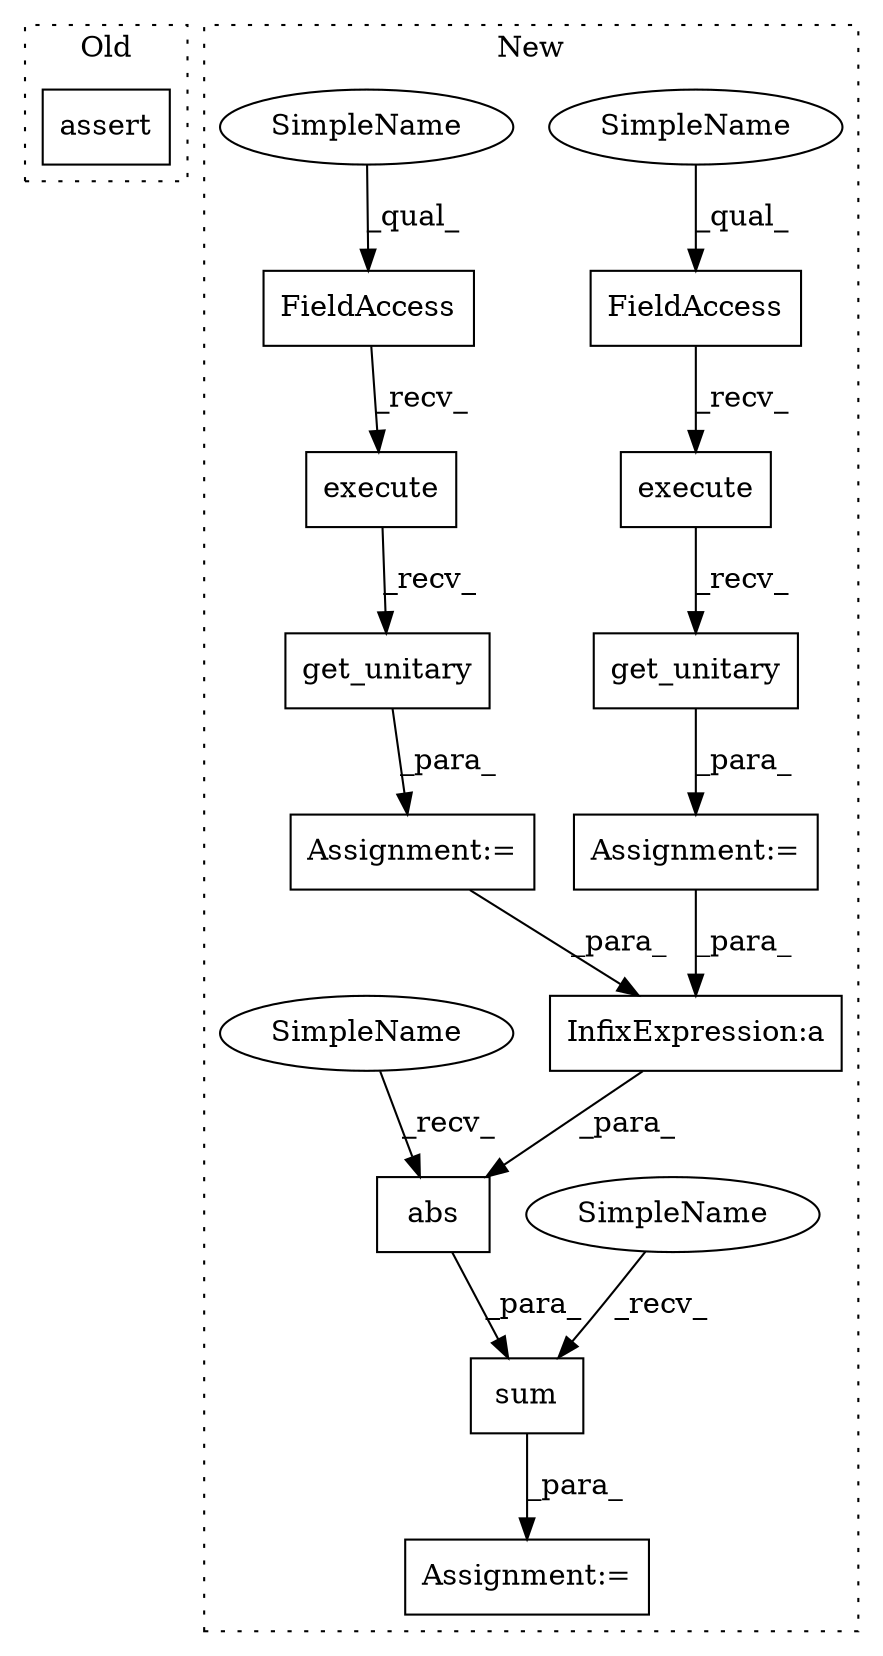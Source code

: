digraph G {
subgraph cluster0 {
1 [label="assert" a="32" s="6710,6759" l="12,1" shape="box"];
label = "Old";
style="dotted";
}
subgraph cluster1 {
2 [label="abs" a="32" s="6771,6808" l="4,1" shape="box"];
3 [label="Assignment:=" a="7" s="6754" l="1" shape="box"];
4 [label="InfixExpression:a" a="27" s="6789" l="3" shape="box"];
5 [label="Assignment:=" a="7" s="6572" l="1" shape="box"];
6 [label="Assignment:=" a="7" s="6690" l="1" shape="box"];
7 [label="get_unitary" a="32" s="6604" l="13" shape="box"];
8 [label="sum" a="32" s="6761,6809" l="4,1" shape="box"];
9 [label="get_unitary" a="32" s="6729" l="13" shape="box"];
10 [label="execute" a="32" s="6587,6602" l="8,1" shape="box"];
11 [label="FieldAccess" a="22" s="6573" l="13" shape="box"];
12 [label="FieldAccess" a="22" s="6691" l="13" shape="box"];
13 [label="execute" a="32" s="6705,6727" l="8,1" shape="box"];
14 [label="SimpleName" a="42" s="6691" l="4" shape="ellipse"];
15 [label="SimpleName" a="42" s="6573" l="4" shape="ellipse"];
16 [label="SimpleName" a="42" s="6755" l="5" shape="ellipse"];
17 [label="SimpleName" a="42" s="6765" l="5" shape="ellipse"];
label = "New";
style="dotted";
}
2 -> 8 [label="_para_"];
4 -> 2 [label="_para_"];
5 -> 4 [label="_para_"];
6 -> 4 [label="_para_"];
7 -> 5 [label="_para_"];
8 -> 3 [label="_para_"];
9 -> 6 [label="_para_"];
10 -> 7 [label="_recv_"];
11 -> 10 [label="_recv_"];
12 -> 13 [label="_recv_"];
13 -> 9 [label="_recv_"];
14 -> 12 [label="_qual_"];
15 -> 11 [label="_qual_"];
16 -> 8 [label="_recv_"];
17 -> 2 [label="_recv_"];
}